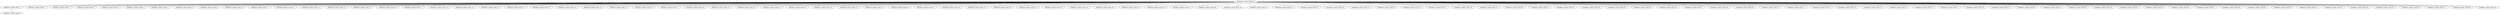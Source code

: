 graph BARABASI_GRAPH_BFS{
BARABASI_GRAPH_NODE_93 -- BARABASI_GRAPH_NODE_1;
BARABASI_GRAPH_NODE_93 -- BARABASI_GRAPH_NODE_2;
BARABASI_GRAPH_NODE_93 -- BARABASI_GRAPH_NODE_3;
BARABASI_GRAPH_NODE_93 -- BARABASI_GRAPH_NODE_4;
BARABASI_GRAPH_NODE_93 -- BARABASI_GRAPH_NODE_5;
BARABASI_GRAPH_NODE_93 -- BARABASI_GRAPH_NODE_6;
BARABASI_GRAPH_NODE_93 -- BARABASI_GRAPH_NODE_7;
BARABASI_GRAPH_NODE_93 -- BARABASI_GRAPH_NODE_8;
BARABASI_GRAPH_NODE_93 -- BARABASI_GRAPH_NODE_9;
BARABASI_GRAPH_NODE_93 -- BARABASI_GRAPH_NODE_10;
BARABASI_GRAPH_NODE_93 -- BARABASI_GRAPH_NODE_11;
BARABASI_GRAPH_NODE_93 -- BARABASI_GRAPH_NODE_12;
BARABASI_GRAPH_NODE_93 -- BARABASI_GRAPH_NODE_13;
BARABASI_GRAPH_NODE_93 -- BARABASI_GRAPH_NODE_14;
BARABASI_GRAPH_NODE_93 -- BARABASI_GRAPH_NODE_15;
BARABASI_GRAPH_NODE_93 -- BARABASI_GRAPH_NODE_16;
BARABASI_GRAPH_NODE_93 -- BARABASI_GRAPH_NODE_17;
BARABASI_GRAPH_NODE_93 -- BARABASI_GRAPH_NODE_18;
BARABASI_GRAPH_NODE_93 -- BARABASI_GRAPH_NODE_19;
BARABASI_GRAPH_NODE_93 -- BARABASI_GRAPH_NODE_20;
BARABASI_GRAPH_NODE_93 -- BARABASI_GRAPH_NODE_21;
BARABASI_GRAPH_NODE_93 -- BARABASI_GRAPH_NODE_22;
BARABASI_GRAPH_NODE_93 -- BARABASI_GRAPH_NODE_23;
BARABASI_GRAPH_NODE_93 -- BARABASI_GRAPH_NODE_24;
BARABASI_GRAPH_NODE_93 -- BARABASI_GRAPH_NODE_25;
BARABASI_GRAPH_NODE_93 -- BARABASI_GRAPH_NODE_26;
BARABASI_GRAPH_NODE_93 -- BARABASI_GRAPH_NODE_27;
BARABASI_GRAPH_NODE_93 -- BARABASI_GRAPH_NODE_28;
BARABASI_GRAPH_NODE_93 -- BARABASI_GRAPH_NODE_29;
BARABASI_GRAPH_NODE_93 -- BARABASI_GRAPH_NODE_30;
BARABASI_GRAPH_NODE_93 -- BARABASI_GRAPH_NODE_31;
BARABASI_GRAPH_NODE_93 -- BARABASI_GRAPH_NODE_32;
BARABASI_GRAPH_NODE_93 -- BARABASI_GRAPH_NODE_33;
BARABASI_GRAPH_NODE_93 -- BARABASI_GRAPH_NODE_34;
BARABASI_GRAPH_NODE_93 -- BARABASI_GRAPH_NODE_35;
BARABASI_GRAPH_NODE_93 -- BARABASI_GRAPH_NODE_36;
BARABASI_GRAPH_NODE_93 -- BARABASI_GRAPH_NODE_37;
BARABASI_GRAPH_NODE_93 -- BARABASI_GRAPH_NODE_38;
BARABASI_GRAPH_NODE_93 -- BARABASI_GRAPH_NODE_39;
BARABASI_GRAPH_NODE_93 -- BARABASI_GRAPH_NODE_40;
BARABASI_GRAPH_NODE_93 -- BARABASI_GRAPH_NODE_41;
BARABASI_GRAPH_NODE_93 -- BARABASI_GRAPH_NODE_42;
BARABASI_GRAPH_NODE_93 -- BARABASI_GRAPH_NODE_43;
BARABASI_GRAPH_NODE_93 -- BARABASI_GRAPH_NODE_44;
BARABASI_GRAPH_NODE_93 -- BARABASI_GRAPH_NODE_45;
BARABASI_GRAPH_NODE_93 -- BARABASI_GRAPH_NODE_46;
BARABASI_GRAPH_NODE_93 -- BARABASI_GRAPH_NODE_47;
BARABASI_GRAPH_NODE_93 -- BARABASI_GRAPH_NODE_48;
BARABASI_GRAPH_NODE_93 -- BARABASI_GRAPH_NODE_49;
BARABASI_GRAPH_NODE_93 -- BARABASI_GRAPH_NODE_50;
BARABASI_GRAPH_NODE_93 -- BARABASI_GRAPH_NODE_51;
BARABASI_GRAPH_NODE_93 -- BARABASI_GRAPH_NODE_52;
BARABASI_GRAPH_NODE_93 -- BARABASI_GRAPH_NODE_53;
BARABASI_GRAPH_NODE_93 -- BARABASI_GRAPH_NODE_54;
BARABASI_GRAPH_NODE_93 -- BARABASI_GRAPH_NODE_55;
BARABASI_GRAPH_NODE_93 -- BARABASI_GRAPH_NODE_56;
BARABASI_GRAPH_NODE_93 -- BARABASI_GRAPH_NODE_57;
BARABASI_GRAPH_NODE_93 -- BARABASI_GRAPH_NODE_58;
BARABASI_GRAPH_NODE_93 -- BARABASI_GRAPH_NODE_59;
BARABASI_GRAPH_NODE_93 -- BARABASI_GRAPH_NODE_60;
BARABASI_GRAPH_NODE_93 -- BARABASI_GRAPH_NODE_61;
BARABASI_GRAPH_NODE_93 -- BARABASI_GRAPH_NODE_62;
BARABASI_GRAPH_NODE_93 -- BARABASI_GRAPH_NODE_63;
BARABASI_GRAPH_NODE_93 -- BARABASI_GRAPH_NODE_64;
BARABASI_GRAPH_NODE_93 -- BARABASI_GRAPH_NODE_65;
BARABASI_GRAPH_NODE_93 -- BARABASI_GRAPH_NODE_66;
BARABASI_GRAPH_NODE_93 -- BARABASI_GRAPH_NODE_67;
BARABASI_GRAPH_NODE_93 -- BARABASI_GRAPH_NODE_68;
BARABASI_GRAPH_NODE_93 -- BARABASI_GRAPH_NODE_69;
BARABASI_GRAPH_NODE_93 -- BARABASI_GRAPH_NODE_70;
BARABASI_GRAPH_NODE_93 -- BARABASI_GRAPH_NODE_71;
BARABASI_GRAPH_NODE_93 -- BARABASI_GRAPH_NODE_72;
BARABASI_GRAPH_NODE_93 -- BARABASI_GRAPH_NODE_73;
BARABASI_GRAPH_NODE_93 -- BARABASI_GRAPH_NODE_74;
BARABASI_GRAPH_NODE_93 -- BARABASI_GRAPH_NODE_75;
BARABASI_GRAPH_NODE_93 -- BARABASI_GRAPH_NODE_76;
BARABASI_GRAPH_NODE_93 -- BARABASI_GRAPH_NODE_77;
BARABASI_GRAPH_NODE_93 -- BARABASI_GRAPH_NODE_78;
BARABASI_GRAPH_NODE_93 -- BARABASI_GRAPH_NODE_79;
BARABASI_GRAPH_NODE_93 -- BARABASI_GRAPH_NODE_80;
BARABASI_GRAPH_NODE_93 -- BARABASI_GRAPH_NODE_81;
BARABASI_GRAPH_NODE_93 -- BARABASI_GRAPH_NODE_82;
BARABASI_GRAPH_NODE_93 -- BARABASI_GRAPH_NODE_83;
BARABASI_GRAPH_NODE_93 -- BARABASI_GRAPH_NODE_84;
BARABASI_GRAPH_NODE_93 -- BARABASI_GRAPH_NODE_85;
BARABASI_GRAPH_NODE_93 -- BARABASI_GRAPH_NODE_86;
BARABASI_GRAPH_NODE_93 -- BARABASI_GRAPH_NODE_87;
BARABASI_GRAPH_NODE_93 -- BARABASI_GRAPH_NODE_88;
BARABASI_GRAPH_NODE_93 -- BARABASI_GRAPH_NODE_89;
BARABASI_GRAPH_NODE_93 -- BARABASI_GRAPH_NODE_90;
BARABASI_GRAPH_NODE_93 -- BARABASI_GRAPH_NODE_91;
BARABASI_GRAPH_NODE_93 -- BARABASI_GRAPH_NODE_92;
BARABASI_GRAPH_NODE_93 -- BARABASI_GRAPH_NODE_94;
BARABASI_GRAPH_NODE_93 -- BARABASI_GRAPH_NODE_95;
BARABASI_GRAPH_NODE_93 -- BARABASI_GRAPH_NODE_96;
BARABASI_GRAPH_NODE_93 -- BARABASI_GRAPH_NODE_97;
BARABASI_GRAPH_NODE_93 -- BARABASI_GRAPH_NODE_98;
BARABASI_GRAPH_NODE_93 -- BARABASI_GRAPH_NODE_99;
BARABASI_GRAPH_NODE_1 -- BARABASI_GRAPH_NODE_0;
}
